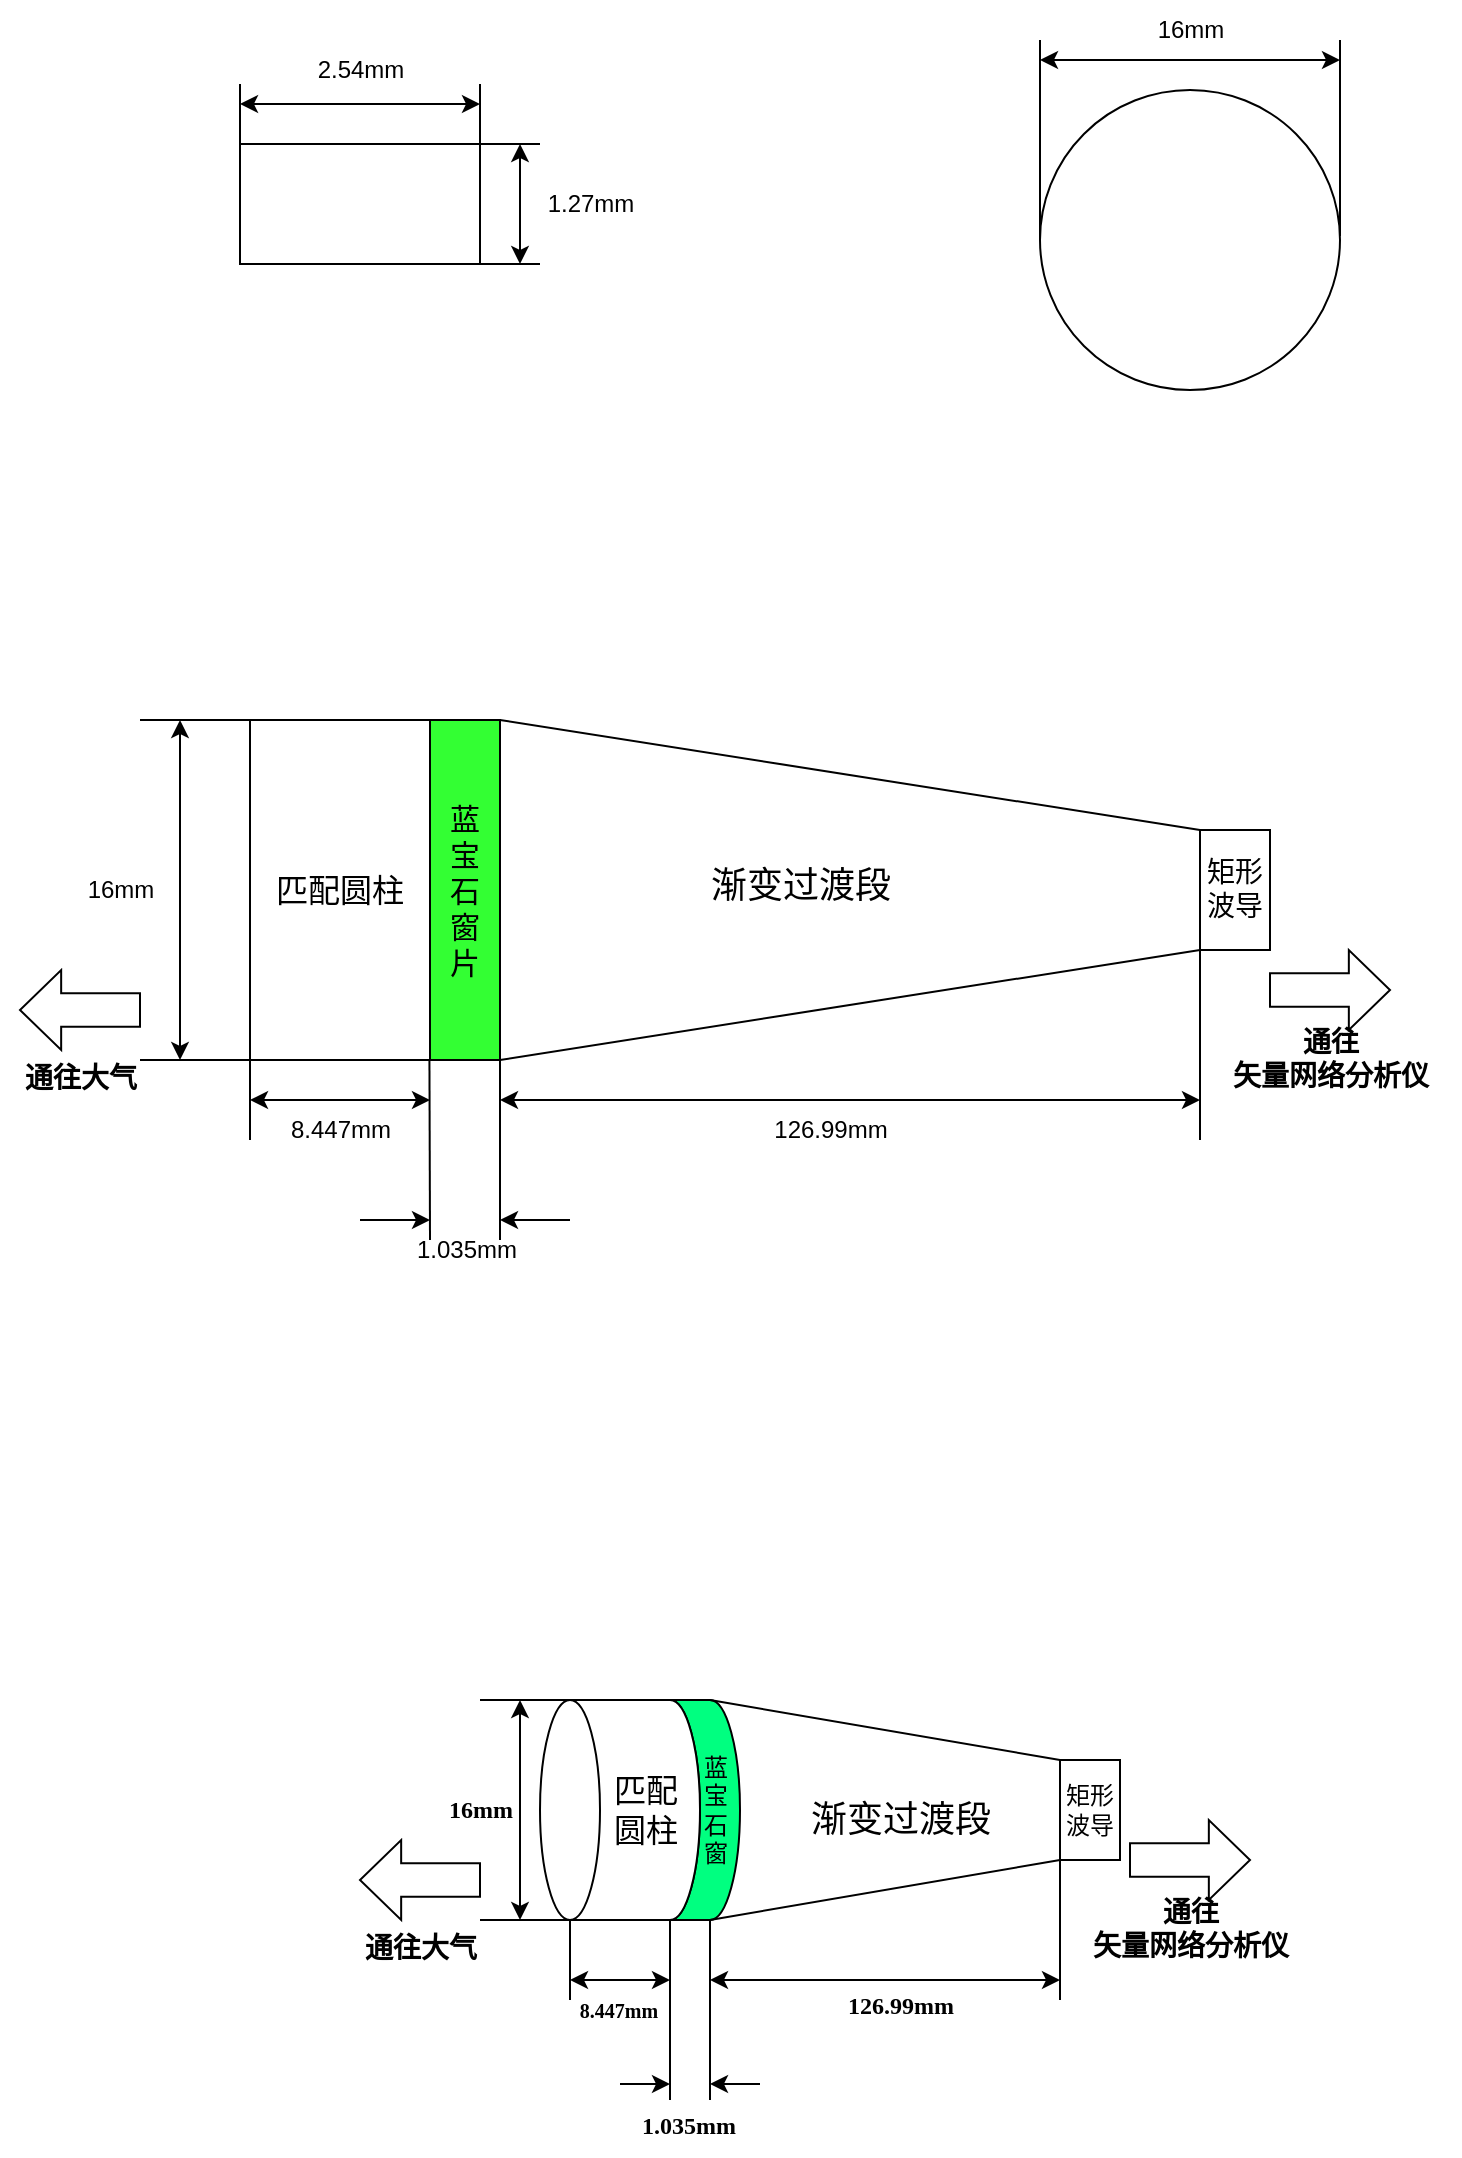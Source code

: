 <mxfile version="26.0.9">
  <diagram name="第 1 页" id="2ZK38OD6Ew3JxSrP9lMm">
    <mxGraphModel dx="683" dy="1567" grid="1" gridSize="10" guides="1" tooltips="1" connect="1" arrows="1" fold="1" page="1" pageScale="1" pageWidth="827" pageHeight="1169" math="0" shadow="0">
      <root>
        <mxCell id="0" />
        <mxCell id="1" parent="0" />
        <mxCell id="vkii5gzoSM7YCzm13zN4-27" value="&lt;font style=&quot;font-size: 16px;&quot; face=&quot;宋体&quot;&gt;匹配圆柱&lt;/font&gt;" style="rounded=0;whiteSpace=wrap;html=1;" parent="1" vertex="1">
          <mxGeometry x="195" y="350" width="90" height="170" as="geometry" />
        </mxCell>
        <mxCell id="vkii5gzoSM7YCzm13zN4-28" value="&lt;font style=&quot;font-size: 15px;&quot; face=&quot;宋体&quot;&gt;蓝&lt;/font&gt;&lt;div&gt;&lt;font style=&quot;font-size: 15px;&quot; face=&quot;宋体&quot;&gt;宝&lt;/font&gt;&lt;/div&gt;&lt;div&gt;&lt;font style=&quot;font-size: 15px;&quot; face=&quot;宋体&quot;&gt;石&lt;/font&gt;&lt;/div&gt;&lt;div&gt;&lt;font style=&quot;font-size: 15px;&quot; face=&quot;宋体&quot;&gt;窗&lt;/font&gt;&lt;/div&gt;&lt;div&gt;&lt;font style=&quot;font-size: 15px;&quot; face=&quot;宋体&quot;&gt;片&lt;/font&gt;&lt;/div&gt;" style="rounded=0;whiteSpace=wrap;html=1;fillColor=#33FF33;" parent="1" vertex="1">
          <mxGeometry x="285" y="350" width="35" height="170" as="geometry" />
        </mxCell>
        <mxCell id="vkii5gzoSM7YCzm13zN4-29" value="&lt;font style=&quot;font-size: 14px;&quot; face=&quot;宋体&quot;&gt;矩形波导&lt;/font&gt;" style="rounded=0;whiteSpace=wrap;html=1;" parent="1" vertex="1">
          <mxGeometry x="670" y="405" width="35" height="60" as="geometry" />
        </mxCell>
        <mxCell id="vkii5gzoSM7YCzm13zN4-30" value="" style="endArrow=none;html=1;rounded=0;exitX=1;exitY=0;exitDx=0;exitDy=0;entryX=0;entryY=0;entryDx=0;entryDy=0;" parent="1" source="vkii5gzoSM7YCzm13zN4-28" target="vkii5gzoSM7YCzm13zN4-29" edge="1">
          <mxGeometry width="50" height="50" relative="1" as="geometry">
            <mxPoint x="390" y="400" as="sourcePoint" />
            <mxPoint x="440" y="350" as="targetPoint" />
          </mxGeometry>
        </mxCell>
        <mxCell id="vkii5gzoSM7YCzm13zN4-31" value="" style="endArrow=none;html=1;rounded=0;exitX=1;exitY=1;exitDx=0;exitDy=0;entryX=0;entryY=1;entryDx=0;entryDy=0;" parent="1" source="vkii5gzoSM7YCzm13zN4-28" target="vkii5gzoSM7YCzm13zN4-29" edge="1">
          <mxGeometry width="50" height="50" relative="1" as="geometry">
            <mxPoint x="330" y="360" as="sourcePoint" />
            <mxPoint x="680" y="415" as="targetPoint" />
          </mxGeometry>
        </mxCell>
        <mxCell id="vkii5gzoSM7YCzm13zN4-32" value="" style="endArrow=none;html=1;rounded=0;entryX=0;entryY=1;entryDx=0;entryDy=0;" parent="1" target="vkii5gzoSM7YCzm13zN4-27" edge="1">
          <mxGeometry width="50" height="50" relative="1" as="geometry">
            <mxPoint x="195" y="560" as="sourcePoint" />
            <mxPoint x="195" y="500" as="targetPoint" />
          </mxGeometry>
        </mxCell>
        <mxCell id="vkii5gzoSM7YCzm13zN4-33" value="" style="endArrow=none;html=1;rounded=0;" parent="1" edge="1">
          <mxGeometry width="50" height="50" relative="1" as="geometry">
            <mxPoint x="140" y="520" as="sourcePoint" />
            <mxPoint x="195" y="520" as="targetPoint" />
          </mxGeometry>
        </mxCell>
        <mxCell id="vkii5gzoSM7YCzm13zN4-34" value="" style="endArrow=none;html=1;rounded=0;" parent="1" edge="1">
          <mxGeometry width="50" height="50" relative="1" as="geometry">
            <mxPoint x="140" y="350" as="sourcePoint" />
            <mxPoint x="195" y="350" as="targetPoint" />
          </mxGeometry>
        </mxCell>
        <mxCell id="vkii5gzoSM7YCzm13zN4-35" value="" style="endArrow=classic;startArrow=classic;html=1;rounded=0;" parent="1" edge="1">
          <mxGeometry width="50" height="50" relative="1" as="geometry">
            <mxPoint x="160" y="350" as="sourcePoint" />
            <mxPoint x="160" y="520" as="targetPoint" />
          </mxGeometry>
        </mxCell>
        <mxCell id="vkii5gzoSM7YCzm13zN4-36" value="16mm" style="text;html=1;align=center;verticalAlign=middle;resizable=0;points=[];autosize=1;strokeColor=none;fillColor=none;" parent="1" vertex="1">
          <mxGeometry x="100" y="420" width="60" height="30" as="geometry" />
        </mxCell>
        <mxCell id="vkii5gzoSM7YCzm13zN4-38" value="" style="endArrow=none;html=1;rounded=0;entryX=0;entryY=1;entryDx=0;entryDy=0;" parent="1" edge="1">
          <mxGeometry width="50" height="50" relative="1" as="geometry">
            <mxPoint x="285" y="610" as="sourcePoint" />
            <mxPoint x="284.72" y="520" as="targetPoint" />
          </mxGeometry>
        </mxCell>
        <mxCell id="vkii5gzoSM7YCzm13zN4-39" value="" style="endArrow=none;html=1;rounded=0;entryX=0;entryY=1;entryDx=0;entryDy=0;" parent="1" edge="1">
          <mxGeometry width="50" height="50" relative="1" as="geometry">
            <mxPoint x="320" y="610" as="sourcePoint" />
            <mxPoint x="320" y="520" as="targetPoint" />
          </mxGeometry>
        </mxCell>
        <mxCell id="vkii5gzoSM7YCzm13zN4-40" value="" style="endArrow=none;html=1;rounded=0;entryX=0;entryY=1;entryDx=0;entryDy=0;" parent="1" target="vkii5gzoSM7YCzm13zN4-29" edge="1">
          <mxGeometry width="50" height="50" relative="1" as="geometry">
            <mxPoint x="670" y="560" as="sourcePoint" />
            <mxPoint x="670" y="520" as="targetPoint" />
          </mxGeometry>
        </mxCell>
        <mxCell id="vkii5gzoSM7YCzm13zN4-41" value="" style="html=1;shadow=0;dashed=0;align=center;verticalAlign=middle;shape=mxgraph.arrows2.arrow;dy=0.58;dx=20.58;flipH=1;notch=0;" parent="1" vertex="1">
          <mxGeometry x="80" y="475" width="60" height="40" as="geometry" />
        </mxCell>
        <mxCell id="vkii5gzoSM7YCzm13zN4-42" value="&lt;font style=&quot;font-size: 14px;&quot; face=&quot;宋体&quot;&gt;&lt;b style=&quot;&quot;&gt;通往大气&lt;/b&gt;&lt;/font&gt;" style="text;html=1;align=center;verticalAlign=middle;resizable=0;points=[];autosize=1;strokeColor=none;fillColor=none;" parent="1" vertex="1">
          <mxGeometry x="70" y="515" width="80" height="30" as="geometry" />
        </mxCell>
        <mxCell id="vkii5gzoSM7YCzm13zN4-43" value="" style="html=1;shadow=0;dashed=0;align=center;verticalAlign=middle;shape=mxgraph.arrows2.arrow;dy=0.58;dx=20.58;flipH=0;notch=0;" parent="1" vertex="1">
          <mxGeometry x="705" y="465" width="60" height="40" as="geometry" />
        </mxCell>
        <mxCell id="vkii5gzoSM7YCzm13zN4-44" value="&lt;font style=&quot;font-size: 14px;&quot; face=&quot;宋体&quot;&gt;&lt;b style=&quot;&quot;&gt;通往&lt;/b&gt;&lt;/font&gt;&lt;div&gt;&lt;font style=&quot;font-size: 14px;&quot; face=&quot;宋体&quot;&gt;&lt;b style=&quot;&quot;&gt;矢量网络分析仪&lt;/b&gt;&lt;/font&gt;&lt;/div&gt;" style="text;html=1;align=center;verticalAlign=middle;resizable=0;points=[];autosize=1;strokeColor=none;fillColor=none;" parent="1" vertex="1">
          <mxGeometry x="670" y="495" width="130" height="50" as="geometry" />
        </mxCell>
        <mxCell id="vkii5gzoSM7YCzm13zN4-46" value="" style="endArrow=classic;startArrow=classic;html=1;rounded=0;" parent="1" edge="1">
          <mxGeometry width="50" height="50" relative="1" as="geometry">
            <mxPoint x="195" y="540" as="sourcePoint" />
            <mxPoint x="285" y="540" as="targetPoint" />
          </mxGeometry>
        </mxCell>
        <mxCell id="vkii5gzoSM7YCzm13zN4-47" value="" style="endArrow=classic;startArrow=none;html=1;rounded=0;startFill=0;" parent="1" edge="1">
          <mxGeometry width="50" height="50" relative="1" as="geometry">
            <mxPoint x="250" y="600" as="sourcePoint" />
            <mxPoint x="285" y="600" as="targetPoint" />
          </mxGeometry>
        </mxCell>
        <mxCell id="vkii5gzoSM7YCzm13zN4-48" value="" style="endArrow=classic;startArrow=classic;html=1;rounded=0;" parent="1" edge="1">
          <mxGeometry width="50" height="50" relative="1" as="geometry">
            <mxPoint x="320" y="540" as="sourcePoint" />
            <mxPoint x="670" y="540" as="targetPoint" />
          </mxGeometry>
        </mxCell>
        <mxCell id="vkii5gzoSM7YCzm13zN4-49" value="8.447mm" style="text;html=1;align=center;verticalAlign=middle;resizable=0;points=[];autosize=1;strokeColor=none;fillColor=none;" parent="1" vertex="1">
          <mxGeometry x="205" y="540" width="70" height="30" as="geometry" />
        </mxCell>
        <mxCell id="vkii5gzoSM7YCzm13zN4-50" value="126.99mm" style="text;html=1;align=center;verticalAlign=middle;resizable=0;points=[];autosize=1;strokeColor=none;fillColor=none;" parent="1" vertex="1">
          <mxGeometry x="445" y="540" width="80" height="30" as="geometry" />
        </mxCell>
        <mxCell id="vkii5gzoSM7YCzm13zN4-51" value="&lt;font style=&quot;font-size: 18px;&quot; face=&quot;宋体&quot;&gt;渐变过渡段&lt;/font&gt;" style="text;html=1;align=center;verticalAlign=middle;resizable=0;points=[];autosize=1;strokeColor=none;fillColor=none;" parent="1" vertex="1">
          <mxGeometry x="415" y="413" width="110" height="40" as="geometry" />
        </mxCell>
        <mxCell id="vkii5gzoSM7YCzm13zN4-52" value="" style="endArrow=classic;startArrow=none;html=1;rounded=0;startFill=0;" parent="1" edge="1">
          <mxGeometry width="50" height="50" relative="1" as="geometry">
            <mxPoint x="355" y="600" as="sourcePoint" />
            <mxPoint x="320" y="600" as="targetPoint" />
          </mxGeometry>
        </mxCell>
        <mxCell id="vkii5gzoSM7YCzm13zN4-53" value="1.035mm" style="text;html=1;align=center;verticalAlign=middle;resizable=0;points=[];autosize=1;strokeColor=none;fillColor=none;" parent="1" vertex="1">
          <mxGeometry x="267.5" y="600" width="70" height="30" as="geometry" />
        </mxCell>
        <mxCell id="vkii5gzoSM7YCzm13zN4-54" value="" style="group" parent="1" vertex="1" connectable="0">
          <mxGeometry x="590" y="-10" width="150" height="195" as="geometry" />
        </mxCell>
        <mxCell id="vkii5gzoSM7YCzm13zN4-8" value="" style="ellipse;whiteSpace=wrap;html=1;aspect=fixed;" parent="vkii5gzoSM7YCzm13zN4-54" vertex="1">
          <mxGeometry y="45" width="150" height="150" as="geometry" />
        </mxCell>
        <mxCell id="vkii5gzoSM7YCzm13zN4-23" value="" style="endArrow=none;html=1;rounded=0;exitX=0;exitY=0.5;exitDx=0;exitDy=0;" parent="vkii5gzoSM7YCzm13zN4-54" source="vkii5gzoSM7YCzm13zN4-8" edge="1">
          <mxGeometry width="50" height="50" relative="1" as="geometry">
            <mxPoint y="120" as="sourcePoint" />
            <mxPoint y="20" as="targetPoint" />
          </mxGeometry>
        </mxCell>
        <mxCell id="vkii5gzoSM7YCzm13zN4-24" value="" style="endArrow=none;html=1;rounded=0;exitX=0;exitY=0.5;exitDx=0;exitDy=0;" parent="vkii5gzoSM7YCzm13zN4-54" edge="1">
          <mxGeometry width="50" height="50" relative="1" as="geometry">
            <mxPoint x="150" y="118" as="sourcePoint" />
            <mxPoint x="150" y="20" as="targetPoint" />
          </mxGeometry>
        </mxCell>
        <mxCell id="vkii5gzoSM7YCzm13zN4-25" value="" style="endArrow=classic;startArrow=classic;html=1;rounded=0;" parent="vkii5gzoSM7YCzm13zN4-54" edge="1">
          <mxGeometry width="50" height="50" relative="1" as="geometry">
            <mxPoint y="30" as="sourcePoint" />
            <mxPoint x="150" y="30" as="targetPoint" />
          </mxGeometry>
        </mxCell>
        <mxCell id="vkii5gzoSM7YCzm13zN4-26" value="16mm" style="text;html=1;align=center;verticalAlign=middle;resizable=0;points=[];autosize=1;strokeColor=none;fillColor=none;" parent="vkii5gzoSM7YCzm13zN4-54" vertex="1">
          <mxGeometry x="45" width="60" height="30" as="geometry" />
        </mxCell>
        <mxCell id="vkii5gzoSM7YCzm13zN4-55" value="" style="group" parent="1" vertex="1" connectable="0">
          <mxGeometry x="190" y="10" width="210" height="112" as="geometry" />
        </mxCell>
        <mxCell id="vkii5gzoSM7YCzm13zN4-14" value="2.54mm" style="text;html=1;align=center;verticalAlign=middle;resizable=0;points=[];autosize=1;strokeColor=none;fillColor=none;" parent="vkii5gzoSM7YCzm13zN4-55" vertex="1">
          <mxGeometry x="25" width="70" height="30" as="geometry" />
        </mxCell>
        <mxCell id="2" value="" style="group" parent="vkii5gzoSM7YCzm13zN4-55" vertex="1" connectable="0">
          <mxGeometry y="22" width="210" height="90" as="geometry" />
        </mxCell>
        <mxCell id="vkii5gzoSM7YCzm13zN4-7" value="" style="rounded=0;whiteSpace=wrap;html=1;" parent="2" vertex="1">
          <mxGeometry y="30" width="120" height="60" as="geometry" />
        </mxCell>
        <mxCell id="vkii5gzoSM7YCzm13zN4-9" value="" style="endArrow=classic;startArrow=classic;html=1;rounded=0;" parent="2" edge="1">
          <mxGeometry width="50" height="50" relative="1" as="geometry">
            <mxPoint y="10" as="sourcePoint" />
            <mxPoint x="120" y="10" as="targetPoint" />
          </mxGeometry>
        </mxCell>
        <mxCell id="vkii5gzoSM7YCzm13zN4-11" value="" style="endArrow=none;html=1;rounded=0;exitX=0;exitY=0;exitDx=0;exitDy=0;" parent="2" source="vkii5gzoSM7YCzm13zN4-7" edge="1">
          <mxGeometry width="50" height="50" relative="1" as="geometry">
            <mxPoint y="30" as="sourcePoint" />
            <mxPoint as="targetPoint" />
          </mxGeometry>
        </mxCell>
        <mxCell id="vkii5gzoSM7YCzm13zN4-13" value="" style="endArrow=none;html=1;rounded=0;exitX=1;exitY=0;exitDx=0;exitDy=0;" parent="2" source="vkii5gzoSM7YCzm13zN4-7" edge="1">
          <mxGeometry width="50" height="50" relative="1" as="geometry">
            <mxPoint x="10" y="40" as="sourcePoint" />
            <mxPoint x="120" as="targetPoint" />
          </mxGeometry>
        </mxCell>
        <mxCell id="vkii5gzoSM7YCzm13zN4-16" value="" style="endArrow=none;html=1;rounded=0;flowAnimation=0;entryX=1;entryY=0;entryDx=0;entryDy=0;" parent="2" target="vkii5gzoSM7YCzm13zN4-7" edge="1">
          <mxGeometry width="50" height="50" relative="1" as="geometry">
            <mxPoint x="140" y="30" as="sourcePoint" />
            <mxPoint x="131" y="40" as="targetPoint" />
          </mxGeometry>
        </mxCell>
        <mxCell id="vkii5gzoSM7YCzm13zN4-17" value="" style="endArrow=none;html=1;rounded=0;flowAnimation=0;entryX=1;entryY=0;entryDx=0;entryDy=0;" parent="2" edge="1">
          <mxGeometry width="50" height="50" relative="1" as="geometry">
            <mxPoint x="140" y="90" as="sourcePoint" />
            <mxPoint x="120" y="90" as="targetPoint" />
          </mxGeometry>
        </mxCell>
        <mxCell id="vkii5gzoSM7YCzm13zN4-18" value="" style="endArrow=none;html=1;rounded=0;flowAnimation=0;entryX=1;entryY=0;entryDx=0;entryDy=0;" parent="2" target="vkii5gzoSM7YCzm13zN4-7" edge="1">
          <mxGeometry width="50" height="50" relative="1" as="geometry">
            <mxPoint x="150" y="30" as="sourcePoint" />
            <mxPoint x="120" y="30" as="targetPoint" />
          </mxGeometry>
        </mxCell>
        <mxCell id="vkii5gzoSM7YCzm13zN4-19" value="" style="endArrow=none;html=1;rounded=0;flowAnimation=0;entryX=1;entryY=0;entryDx=0;entryDy=0;" parent="2" edge="1">
          <mxGeometry width="50" height="50" relative="1" as="geometry">
            <mxPoint x="150" y="90" as="sourcePoint" />
            <mxPoint x="120" y="90" as="targetPoint" />
          </mxGeometry>
        </mxCell>
        <mxCell id="vkii5gzoSM7YCzm13zN4-20" value="" style="endArrow=classic;startArrow=classic;html=1;rounded=0;" parent="2" edge="1">
          <mxGeometry width="50" height="50" relative="1" as="geometry">
            <mxPoint x="140" y="30" as="sourcePoint" />
            <mxPoint x="140" y="90" as="targetPoint" />
          </mxGeometry>
        </mxCell>
        <mxCell id="vkii5gzoSM7YCzm13zN4-21" value="1.27mm" style="text;html=1;align=center;verticalAlign=middle;resizable=0;points=[];autosize=1;strokeColor=none;fillColor=none;" parent="2" vertex="1">
          <mxGeometry x="140" y="45" width="70" height="30" as="geometry" />
        </mxCell>
        <mxCell id="TfIIYZaHmcwd4GZ69ydj-17" value="&lt;font face=&quot;宋体&quot;&gt;蓝宝石窗&lt;/font&gt;" style="shape=cylinder3;whiteSpace=wrap;html=1;boundedLbl=1;backgroundOutline=1;size=15;direction=north;fillColor=#00FF80;strokeColor=#000000;align=left;" vertex="1" parent="1">
          <mxGeometry x="390" y="840" width="50" height="110" as="geometry" />
        </mxCell>
        <mxCell id="TfIIYZaHmcwd4GZ69ydj-16" value="&lt;span style=&quot;font-family: 宋体; font-size: 16px;&quot;&gt;匹配圆柱&lt;/span&gt;" style="shape=cylinder3;whiteSpace=wrap;html=1;boundedLbl=1;backgroundOutline=1;size=15;direction=north;" vertex="1" parent="1">
          <mxGeometry x="340" y="840" width="80" height="110" as="geometry" />
        </mxCell>
        <mxCell id="TfIIYZaHmcwd4GZ69ydj-19" value="" style="endArrow=none;html=1;rounded=0;exitX=1;exitY=1;exitDx=0;exitDy=-15;exitPerimeter=0;entryX=0;entryY=0;entryDx=0;entryDy=0;" edge="1" parent="1" source="TfIIYZaHmcwd4GZ69ydj-17" target="TfIIYZaHmcwd4GZ69ydj-21">
          <mxGeometry width="50" height="50" relative="1" as="geometry">
            <mxPoint x="560" y="880" as="sourcePoint" />
            <mxPoint x="620" y="880" as="targetPoint" />
          </mxGeometry>
        </mxCell>
        <mxCell id="TfIIYZaHmcwd4GZ69ydj-20" value="" style="endArrow=none;html=1;rounded=0;exitX=0;exitY=1;exitDx=0;exitDy=0;entryX=0;entryY=1;entryDx=0;entryDy=-15;entryPerimeter=0;" edge="1" parent="1" source="TfIIYZaHmcwd4GZ69ydj-21" target="TfIIYZaHmcwd4GZ69ydj-17">
          <mxGeometry width="50" height="50" relative="1" as="geometry">
            <mxPoint x="620" y="910" as="sourcePoint" />
            <mxPoint x="415" y="950" as="targetPoint" />
          </mxGeometry>
        </mxCell>
        <mxCell id="TfIIYZaHmcwd4GZ69ydj-21" value="&lt;font face=&quot;宋体&quot;&gt;矩形波导&lt;/font&gt;" style="rounded=0;whiteSpace=wrap;html=1;" vertex="1" parent="1">
          <mxGeometry x="600" y="870" width="30" height="50" as="geometry" />
        </mxCell>
        <mxCell id="TfIIYZaHmcwd4GZ69ydj-23" value="&lt;font style=&quot;font-size: 18px;&quot; face=&quot;宋体&quot;&gt;渐变过渡段&lt;/font&gt;" style="text;html=1;align=center;verticalAlign=middle;resizable=0;points=[];autosize=1;strokeColor=none;fillColor=none;" vertex="1" parent="1">
          <mxGeometry x="465" y="880" width="110" height="40" as="geometry" />
        </mxCell>
        <mxCell id="TfIIYZaHmcwd4GZ69ydj-26" value="" style="endArrow=none;html=1;rounded=0;entryX=1;entryY=0;entryDx=0;entryDy=15;entryPerimeter=0;" edge="1" parent="1" target="TfIIYZaHmcwd4GZ69ydj-16">
          <mxGeometry width="50" height="50" relative="1" as="geometry">
            <mxPoint x="320" y="840" as="sourcePoint" />
            <mxPoint x="210" y="900" as="targetPoint" />
          </mxGeometry>
        </mxCell>
        <mxCell id="TfIIYZaHmcwd4GZ69ydj-27" value="" style="endArrow=none;html=1;rounded=0;entryX=1;entryY=0;entryDx=0;entryDy=15;entryPerimeter=0;" edge="1" parent="1" target="TfIIYZaHmcwd4GZ69ydj-16">
          <mxGeometry width="50" height="50" relative="1" as="geometry">
            <mxPoint x="310" y="840" as="sourcePoint" />
            <mxPoint x="355" y="840" as="targetPoint" />
          </mxGeometry>
        </mxCell>
        <mxCell id="TfIIYZaHmcwd4GZ69ydj-28" value="" style="group" vertex="1" connectable="0" parent="1">
          <mxGeometry x="240" y="910" width="80" height="70" as="geometry" />
        </mxCell>
        <mxCell id="TfIIYZaHmcwd4GZ69ydj-24" value="" style="html=1;shadow=0;dashed=0;align=center;verticalAlign=middle;shape=mxgraph.arrows2.arrow;dy=0.58;dx=20.58;flipH=1;notch=0;" vertex="1" parent="TfIIYZaHmcwd4GZ69ydj-28">
          <mxGeometry x="10" width="60" height="40" as="geometry" />
        </mxCell>
        <mxCell id="TfIIYZaHmcwd4GZ69ydj-25" value="&lt;font style=&quot;font-size: 14px;&quot; face=&quot;宋体&quot;&gt;&lt;b style=&quot;&quot;&gt;通往大气&lt;/b&gt;&lt;/font&gt;" style="text;html=1;align=center;verticalAlign=middle;resizable=0;points=[];autosize=1;strokeColor=none;fillColor=none;" vertex="1" parent="TfIIYZaHmcwd4GZ69ydj-28">
          <mxGeometry y="40" width="80" height="30" as="geometry" />
        </mxCell>
        <mxCell id="TfIIYZaHmcwd4GZ69ydj-29" value="" style="endArrow=none;html=1;rounded=0;entryX=1;entryY=0;entryDx=0;entryDy=15;entryPerimeter=0;" edge="1" parent="1">
          <mxGeometry width="50" height="50" relative="1" as="geometry">
            <mxPoint x="310" y="950" as="sourcePoint" />
            <mxPoint x="355" y="950" as="targetPoint" />
          </mxGeometry>
        </mxCell>
        <mxCell id="TfIIYZaHmcwd4GZ69ydj-30" value="" style="endArrow=classic;startArrow=classic;html=1;rounded=0;" edge="1" parent="1">
          <mxGeometry width="50" height="50" relative="1" as="geometry">
            <mxPoint x="330" y="950" as="sourcePoint" />
            <mxPoint x="330" y="840" as="targetPoint" />
          </mxGeometry>
        </mxCell>
        <mxCell id="TfIIYZaHmcwd4GZ69ydj-31" value="&lt;b&gt;16mm&lt;/b&gt;" style="text;html=1;align=center;verticalAlign=middle;resizable=0;points=[];autosize=1;strokeColor=none;fillColor=none;fontFamily=宋体;" vertex="1" parent="1">
          <mxGeometry x="285" y="880" width="50" height="30" as="geometry" />
        </mxCell>
        <mxCell id="TfIIYZaHmcwd4GZ69ydj-33" value="" style="endArrow=none;html=1;rounded=0;entryX=0;entryY=0;entryDx=0;entryDy=15;entryPerimeter=0;" edge="1" parent="1" target="TfIIYZaHmcwd4GZ69ydj-16">
          <mxGeometry width="50" height="50" relative="1" as="geometry">
            <mxPoint x="355" y="990" as="sourcePoint" />
            <mxPoint x="355" y="950" as="targetPoint" />
          </mxGeometry>
        </mxCell>
        <mxCell id="TfIIYZaHmcwd4GZ69ydj-36" value="" style="endArrow=none;html=1;rounded=0;entryX=0;entryY=1;entryDx=0;entryDy=0;" edge="1" parent="1" target="TfIIYZaHmcwd4GZ69ydj-21">
          <mxGeometry width="50" height="50" relative="1" as="geometry">
            <mxPoint x="600" y="990" as="sourcePoint" />
            <mxPoint x="600" y="950" as="targetPoint" />
          </mxGeometry>
        </mxCell>
        <mxCell id="TfIIYZaHmcwd4GZ69ydj-37" value="" style="endArrow=classic;startArrow=classic;html=1;rounded=0;" edge="1" parent="1">
          <mxGeometry width="50" height="50" relative="1" as="geometry">
            <mxPoint x="355" y="980" as="sourcePoint" />
            <mxPoint x="405" y="980" as="targetPoint" />
          </mxGeometry>
        </mxCell>
        <mxCell id="TfIIYZaHmcwd4GZ69ydj-38" value="" style="endArrow=none;html=1;rounded=0;entryX=0;entryY=1;entryDx=0;entryDy=-15;entryPerimeter=0;" edge="1" parent="1" target="TfIIYZaHmcwd4GZ69ydj-16">
          <mxGeometry width="50" height="50" relative="1" as="geometry">
            <mxPoint x="405" y="990" as="sourcePoint" />
            <mxPoint x="405" y="950" as="targetPoint" />
          </mxGeometry>
        </mxCell>
        <mxCell id="TfIIYZaHmcwd4GZ69ydj-39" value="" style="endArrow=none;html=1;rounded=0;entryX=0;entryY=1;entryDx=0;entryDy=-15;entryPerimeter=0;" edge="1" parent="1" target="TfIIYZaHmcwd4GZ69ydj-17">
          <mxGeometry width="50" height="50" relative="1" as="geometry">
            <mxPoint x="425" y="990" as="sourcePoint" />
            <mxPoint x="425" y="950" as="targetPoint" />
          </mxGeometry>
        </mxCell>
        <mxCell id="TfIIYZaHmcwd4GZ69ydj-41" value="" style="endArrow=none;html=1;rounded=0;entryX=0;entryY=1;entryDx=0;entryDy=-15;entryPerimeter=0;" edge="1" parent="1" target="TfIIYZaHmcwd4GZ69ydj-17">
          <mxGeometry width="50" height="50" relative="1" as="geometry">
            <mxPoint x="425" y="1040" as="sourcePoint" />
            <mxPoint x="425" y="950" as="targetPoint" />
          </mxGeometry>
        </mxCell>
        <mxCell id="TfIIYZaHmcwd4GZ69ydj-42" value="" style="endArrow=none;html=1;rounded=0;entryX=0;entryY=1;entryDx=0;entryDy=-15;entryPerimeter=0;" edge="1" parent="1" target="TfIIYZaHmcwd4GZ69ydj-16">
          <mxGeometry width="50" height="50" relative="1" as="geometry">
            <mxPoint x="405" y="1040" as="sourcePoint" />
            <mxPoint x="405" y="950" as="targetPoint" />
          </mxGeometry>
        </mxCell>
        <mxCell id="TfIIYZaHmcwd4GZ69ydj-43" value="" style="endArrow=classic;startArrow=none;html=1;rounded=0;startFill=0;" edge="1" parent="1">
          <mxGeometry width="50" height="50" relative="1" as="geometry">
            <mxPoint x="380" y="1032" as="sourcePoint" />
            <mxPoint x="405" y="1032" as="targetPoint" />
          </mxGeometry>
        </mxCell>
        <mxCell id="TfIIYZaHmcwd4GZ69ydj-44" value="" style="endArrow=classic;startArrow=none;html=1;rounded=0;startFill=0;" edge="1" parent="1">
          <mxGeometry width="50" height="50" relative="1" as="geometry">
            <mxPoint x="450" y="1032" as="sourcePoint" />
            <mxPoint x="425" y="1032" as="targetPoint" />
          </mxGeometry>
        </mxCell>
        <mxCell id="TfIIYZaHmcwd4GZ69ydj-45" value="&lt;b&gt;1.035mm&lt;/b&gt;" style="text;html=1;align=center;verticalAlign=middle;resizable=0;points=[];autosize=1;strokeColor=none;fillColor=none;fontFamily=宋体;" vertex="1" parent="1">
          <mxGeometry x="379" y="1038" width="70" height="30" as="geometry" />
        </mxCell>
        <mxCell id="TfIIYZaHmcwd4GZ69ydj-46" value="" style="endArrow=classic;startArrow=classic;html=1;rounded=0;" edge="1" parent="1">
          <mxGeometry width="50" height="50" relative="1" as="geometry">
            <mxPoint x="425" y="980" as="sourcePoint" />
            <mxPoint x="600" y="980" as="targetPoint" />
          </mxGeometry>
        </mxCell>
        <mxCell id="TfIIYZaHmcwd4GZ69ydj-47" value="&lt;font style=&quot;font-size: 10px;&quot;&gt;&lt;b&gt;8.447mm&lt;/b&gt;&lt;/font&gt;" style="text;html=1;align=center;verticalAlign=middle;resizable=0;points=[];autosize=1;strokeColor=none;fillColor=none;fontFamily=宋体;" vertex="1" parent="1">
          <mxGeometry x="349" y="980" width="60" height="30" as="geometry" />
        </mxCell>
        <mxCell id="TfIIYZaHmcwd4GZ69ydj-48" value="&lt;b&gt;126.99mm&lt;/b&gt;" style="text;html=1;align=center;verticalAlign=middle;resizable=0;points=[];autosize=1;strokeColor=none;fillColor=none;fontFamily=宋体;" vertex="1" parent="1">
          <mxGeometry x="480" y="978" width="80" height="30" as="geometry" />
        </mxCell>
        <mxCell id="TfIIYZaHmcwd4GZ69ydj-51" value="" style="group" vertex="1" connectable="0" parent="1">
          <mxGeometry x="600" y="900" width="130" height="80" as="geometry" />
        </mxCell>
        <mxCell id="TfIIYZaHmcwd4GZ69ydj-49" value="" style="html=1;shadow=0;dashed=0;align=center;verticalAlign=middle;shape=mxgraph.arrows2.arrow;dy=0.58;dx=20.58;flipH=0;notch=0;" vertex="1" parent="TfIIYZaHmcwd4GZ69ydj-51">
          <mxGeometry x="35" width="60" height="40" as="geometry" />
        </mxCell>
        <mxCell id="TfIIYZaHmcwd4GZ69ydj-50" value="&lt;font style=&quot;font-size: 14px;&quot; face=&quot;宋体&quot;&gt;&lt;b style=&quot;&quot;&gt;通往&lt;/b&gt;&lt;/font&gt;&lt;div&gt;&lt;font style=&quot;font-size: 14px;&quot; face=&quot;宋体&quot;&gt;&lt;b style=&quot;&quot;&gt;矢量网络分析仪&lt;/b&gt;&lt;/font&gt;&lt;/div&gt;" style="text;html=1;align=center;verticalAlign=middle;resizable=0;points=[];autosize=1;strokeColor=none;fillColor=none;" vertex="1" parent="TfIIYZaHmcwd4GZ69ydj-51">
          <mxGeometry y="30" width="130" height="50" as="geometry" />
        </mxCell>
      </root>
    </mxGraphModel>
  </diagram>
</mxfile>
